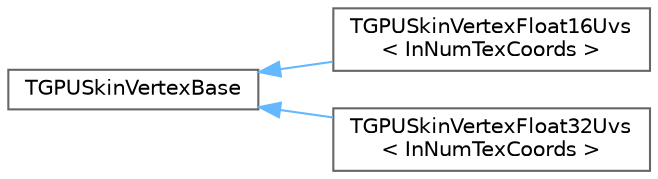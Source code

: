 digraph "Graphical Class Hierarchy"
{
 // INTERACTIVE_SVG=YES
 // LATEX_PDF_SIZE
  bgcolor="transparent";
  edge [fontname=Helvetica,fontsize=10,labelfontname=Helvetica,labelfontsize=10];
  node [fontname=Helvetica,fontsize=10,shape=box,height=0.2,width=0.4];
  rankdir="LR";
  Node0 [id="Node000000",label="TGPUSkinVertexBase",height=0.2,width=0.4,color="grey40", fillcolor="white", style="filled",URL="$db/dbd/structTGPUSkinVertexBase.html",tooltip="Base vertex data for GPU skinned skeletal meshes make sure to update GpuSkinCacheCommon...."];
  Node0 -> Node1 [id="edge6341_Node000000_Node000001",dir="back",color="steelblue1",style="solid",tooltip=" "];
  Node1 [id="Node000001",label="TGPUSkinVertexFloat16Uvs\l\< InNumTexCoords \>",height=0.2,width=0.4,color="grey40", fillcolor="white", style="filled",URL="$d5/db0/structTGPUSkinVertexFloat16Uvs.html",tooltip="16 bit UV version of skeletal mesh vertex make sure to update GpuSkinCacheCommon.usf if the member si..."];
  Node0 -> Node2 [id="edge6342_Node000000_Node000002",dir="back",color="steelblue1",style="solid",tooltip=" "];
  Node2 [id="Node000002",label="TGPUSkinVertexFloat32Uvs\l\< InNumTexCoords \>",height=0.2,width=0.4,color="grey40", fillcolor="white", style="filled",URL="$d2/de9/structTGPUSkinVertexFloat32Uvs.html",tooltip="32 bit UV version of skeletal mesh vertex make sure to update GpuSkinCacheCommon.usf if the member si..."];
}
